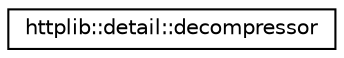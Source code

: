 digraph "Graphical Class Hierarchy"
{
 // LATEX_PDF_SIZE
  edge [fontname="Helvetica",fontsize="10",labelfontname="Helvetica",labelfontsize="10"];
  node [fontname="Helvetica",fontsize="10",shape=record];
  rankdir="LR";
  Node0 [label="httplib::detail::decompressor",height=0.2,width=0.4,color="black", fillcolor="white", style="filled",URL="$classhttplib_1_1detail_1_1decompressor.html",tooltip=" "];
}
